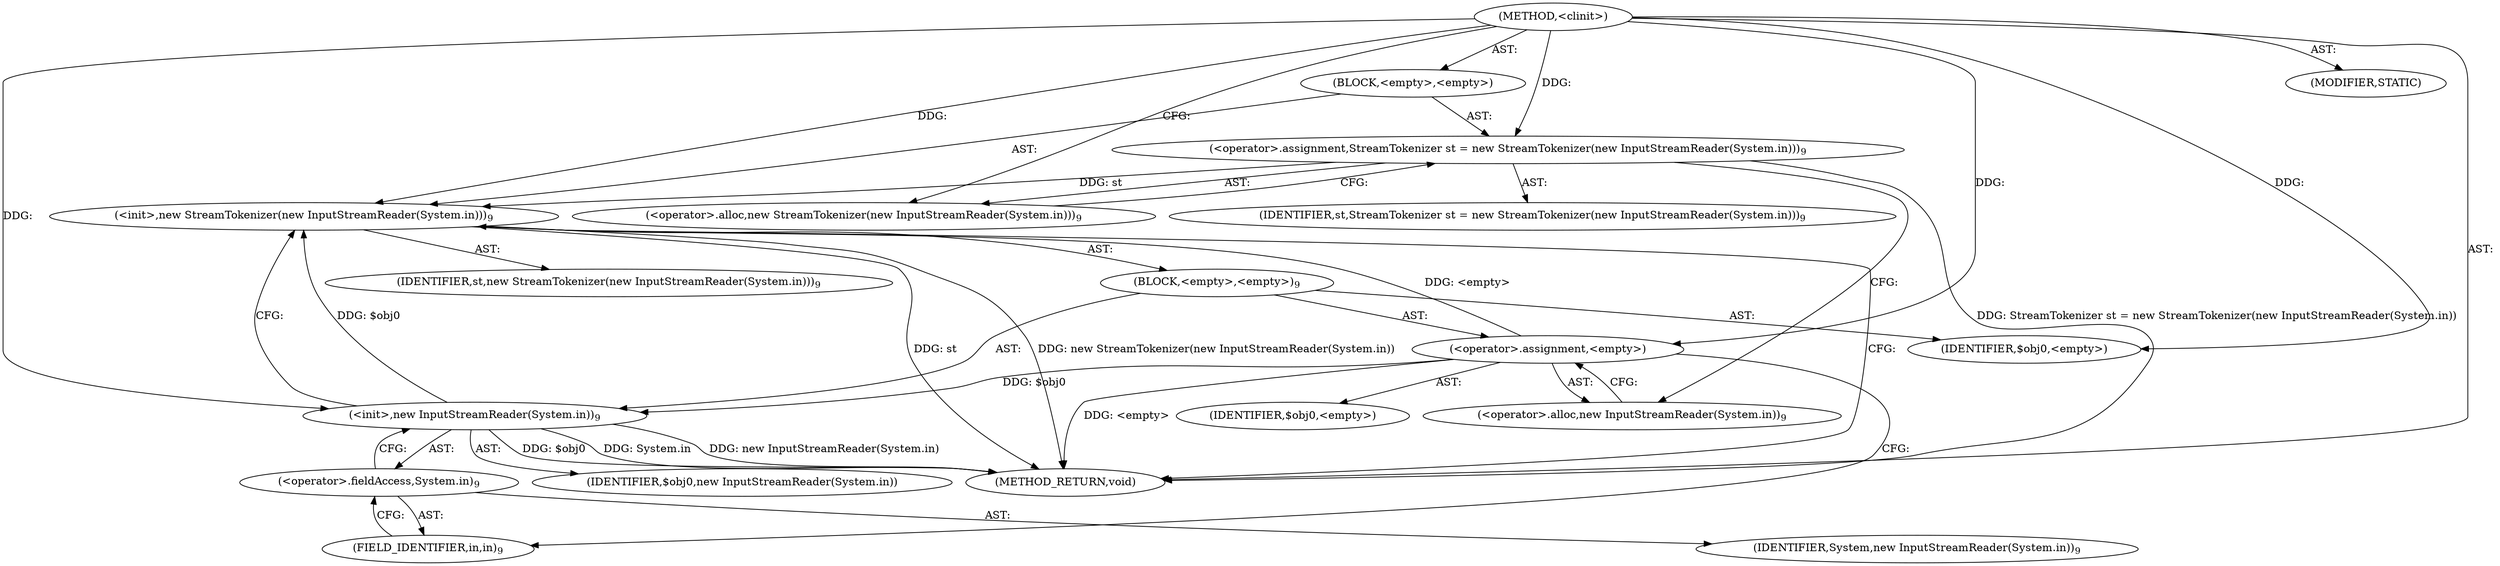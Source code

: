 digraph "&lt;clinit&gt;" {  
"190" [label = <(METHOD,&lt;clinit&gt;)> ]
"191" [label = <(BLOCK,&lt;empty&gt;,&lt;empty&gt;)> ]
"192" [label = <(&lt;operator&gt;.assignment,StreamTokenizer st = new StreamTokenizer(new InputStreamReader(System.in)))<SUB>9</SUB>> ]
"193" [label = <(IDENTIFIER,st,StreamTokenizer st = new StreamTokenizer(new InputStreamReader(System.in)))<SUB>9</SUB>> ]
"194" [label = <(&lt;operator&gt;.alloc,new StreamTokenizer(new InputStreamReader(System.in)))<SUB>9</SUB>> ]
"195" [label = <(&lt;init&gt;,new StreamTokenizer(new InputStreamReader(System.in)))<SUB>9</SUB>> ]
"3" [label = <(IDENTIFIER,st,new StreamTokenizer(new InputStreamReader(System.in)))<SUB>9</SUB>> ]
"196" [label = <(BLOCK,&lt;empty&gt;,&lt;empty&gt;)<SUB>9</SUB>> ]
"197" [label = <(&lt;operator&gt;.assignment,&lt;empty&gt;)> ]
"198" [label = <(IDENTIFIER,$obj0,&lt;empty&gt;)> ]
"199" [label = <(&lt;operator&gt;.alloc,new InputStreamReader(System.in))<SUB>9</SUB>> ]
"200" [label = <(&lt;init&gt;,new InputStreamReader(System.in))<SUB>9</SUB>> ]
"201" [label = <(IDENTIFIER,$obj0,new InputStreamReader(System.in))> ]
"202" [label = <(&lt;operator&gt;.fieldAccess,System.in)<SUB>9</SUB>> ]
"203" [label = <(IDENTIFIER,System,new InputStreamReader(System.in))<SUB>9</SUB>> ]
"204" [label = <(FIELD_IDENTIFIER,in,in)<SUB>9</SUB>> ]
"205" [label = <(IDENTIFIER,$obj0,&lt;empty&gt;)> ]
"206" [label = <(MODIFIER,STATIC)> ]
"207" [label = <(METHOD_RETURN,void)> ]
  "190" -> "191"  [ label = "AST: "] 
  "190" -> "206"  [ label = "AST: "] 
  "190" -> "207"  [ label = "AST: "] 
  "191" -> "192"  [ label = "AST: "] 
  "191" -> "195"  [ label = "AST: "] 
  "192" -> "193"  [ label = "AST: "] 
  "192" -> "194"  [ label = "AST: "] 
  "195" -> "3"  [ label = "AST: "] 
  "195" -> "196"  [ label = "AST: "] 
  "196" -> "197"  [ label = "AST: "] 
  "196" -> "200"  [ label = "AST: "] 
  "196" -> "205"  [ label = "AST: "] 
  "197" -> "198"  [ label = "AST: "] 
  "197" -> "199"  [ label = "AST: "] 
  "200" -> "201"  [ label = "AST: "] 
  "200" -> "202"  [ label = "AST: "] 
  "202" -> "203"  [ label = "AST: "] 
  "202" -> "204"  [ label = "AST: "] 
  "192" -> "199"  [ label = "CFG: "] 
  "195" -> "207"  [ label = "CFG: "] 
  "194" -> "192"  [ label = "CFG: "] 
  "197" -> "204"  [ label = "CFG: "] 
  "200" -> "195"  [ label = "CFG: "] 
  "199" -> "197"  [ label = "CFG: "] 
  "202" -> "200"  [ label = "CFG: "] 
  "204" -> "202"  [ label = "CFG: "] 
  "190" -> "194"  [ label = "CFG: "] 
  "192" -> "207"  [ label = "DDG: StreamTokenizer st = new StreamTokenizer(new InputStreamReader(System.in))"] 
  "195" -> "207"  [ label = "DDG: st"] 
  "197" -> "207"  [ label = "DDG: &lt;empty&gt;"] 
  "200" -> "207"  [ label = "DDG: $obj0"] 
  "200" -> "207"  [ label = "DDG: System.in"] 
  "200" -> "207"  [ label = "DDG: new InputStreamReader(System.in)"] 
  "195" -> "207"  [ label = "DDG: new StreamTokenizer(new InputStreamReader(System.in))"] 
  "190" -> "192"  [ label = "DDG: "] 
  "192" -> "195"  [ label = "DDG: st"] 
  "190" -> "195"  [ label = "DDG: "] 
  "197" -> "195"  [ label = "DDG: &lt;empty&gt;"] 
  "200" -> "195"  [ label = "DDG: $obj0"] 
  "190" -> "197"  [ label = "DDG: "] 
  "190" -> "205"  [ label = "DDG: "] 
  "197" -> "200"  [ label = "DDG: $obj0"] 
  "190" -> "200"  [ label = "DDG: "] 
}
